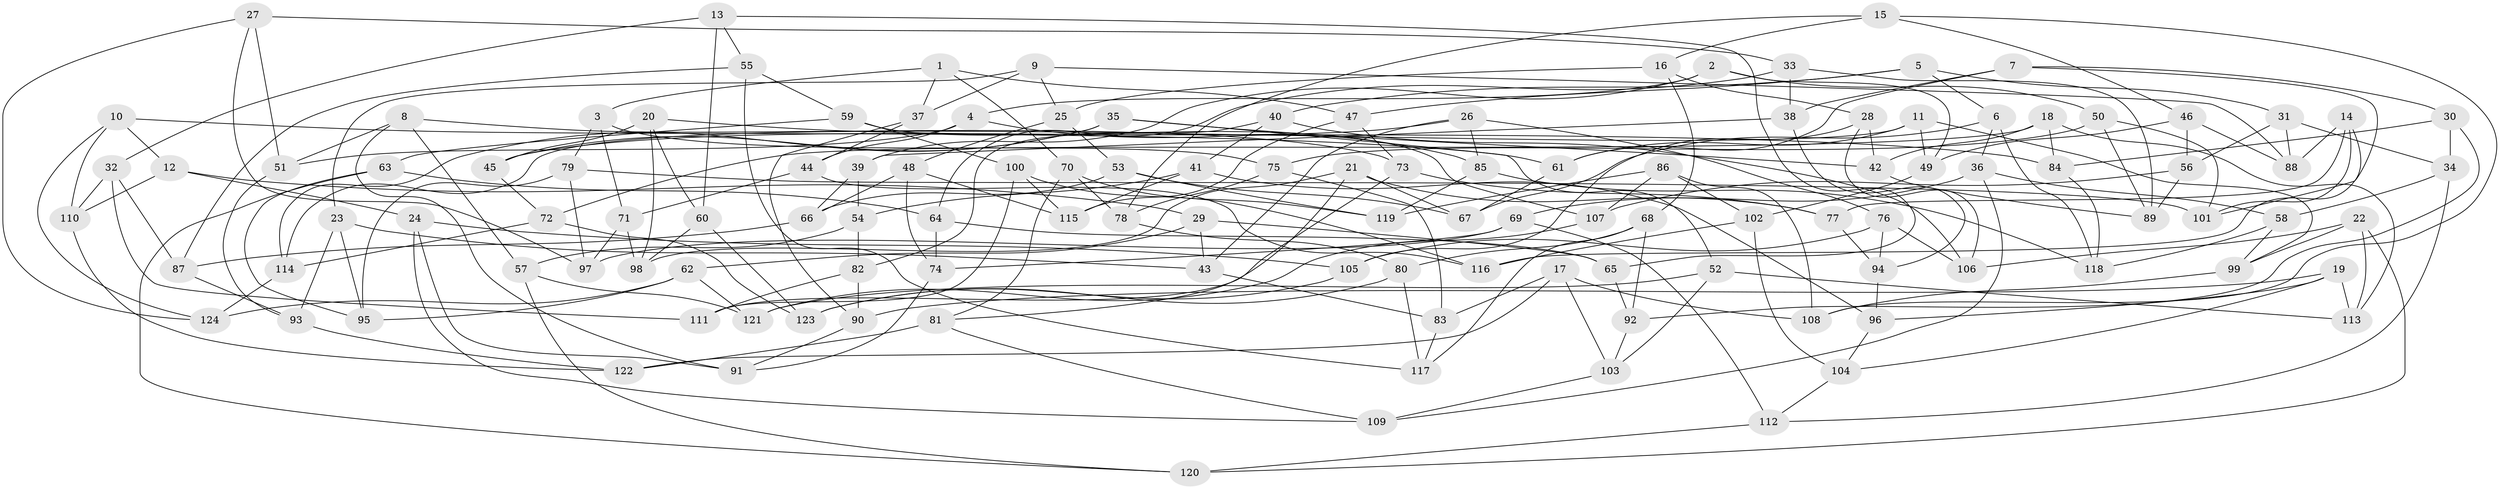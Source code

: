 // Generated by graph-tools (version 1.1) at 2025/56/03/09/25 04:56:23]
// undirected, 124 vertices, 248 edges
graph export_dot {
graph [start="1"]
  node [color=gray90,style=filled];
  1;
  2;
  3;
  4;
  5;
  6;
  7;
  8;
  9;
  10;
  11;
  12;
  13;
  14;
  15;
  16;
  17;
  18;
  19;
  20;
  21;
  22;
  23;
  24;
  25;
  26;
  27;
  28;
  29;
  30;
  31;
  32;
  33;
  34;
  35;
  36;
  37;
  38;
  39;
  40;
  41;
  42;
  43;
  44;
  45;
  46;
  47;
  48;
  49;
  50;
  51;
  52;
  53;
  54;
  55;
  56;
  57;
  58;
  59;
  60;
  61;
  62;
  63;
  64;
  65;
  66;
  67;
  68;
  69;
  70;
  71;
  72;
  73;
  74;
  75;
  76;
  77;
  78;
  79;
  80;
  81;
  82;
  83;
  84;
  85;
  86;
  87;
  88;
  89;
  90;
  91;
  92;
  93;
  94;
  95;
  96;
  97;
  98;
  99;
  100;
  101;
  102;
  103;
  104;
  105;
  106;
  107;
  108;
  109;
  110;
  111;
  112;
  113;
  114;
  115;
  116;
  117;
  118;
  119;
  120;
  121;
  122;
  123;
  124;
  1 -- 37;
  1 -- 47;
  1 -- 70;
  1 -- 3;
  2 -- 49;
  2 -- 39;
  2 -- 50;
  2 -- 4;
  3 -- 71;
  3 -- 75;
  3 -- 79;
  4 -- 51;
  4 -- 44;
  4 -- 85;
  5 -- 40;
  5 -- 47;
  5 -- 6;
  5 -- 31;
  6 -- 118;
  6 -- 67;
  6 -- 36;
  7 -- 101;
  7 -- 30;
  7 -- 38;
  7 -- 61;
  8 -- 91;
  8 -- 51;
  8 -- 57;
  8 -- 73;
  9 -- 88;
  9 -- 25;
  9 -- 23;
  9 -- 37;
  10 -- 61;
  10 -- 110;
  10 -- 12;
  10 -- 124;
  11 -- 61;
  11 -- 114;
  11 -- 49;
  11 -- 99;
  12 -- 24;
  12 -- 110;
  12 -- 29;
  13 -- 65;
  13 -- 32;
  13 -- 55;
  13 -- 60;
  14 -- 88;
  14 -- 116;
  14 -- 77;
  14 -- 101;
  15 -- 108;
  15 -- 78;
  15 -- 46;
  15 -- 16;
  16 -- 28;
  16 -- 25;
  16 -- 68;
  17 -- 83;
  17 -- 108;
  17 -- 103;
  17 -- 122;
  18 -- 42;
  18 -- 84;
  18 -- 72;
  18 -- 113;
  19 -- 96;
  19 -- 90;
  19 -- 104;
  19 -- 113;
  20 -- 98;
  20 -- 45;
  20 -- 60;
  20 -- 84;
  21 -- 81;
  21 -- 98;
  21 -- 77;
  21 -- 67;
  22 -- 120;
  22 -- 106;
  22 -- 113;
  22 -- 99;
  23 -- 95;
  23 -- 43;
  23 -- 93;
  24 -- 105;
  24 -- 91;
  24 -- 109;
  25 -- 53;
  25 -- 48;
  26 -- 76;
  26 -- 85;
  26 -- 43;
  26 -- 45;
  27 -- 51;
  27 -- 33;
  27 -- 97;
  27 -- 124;
  28 -- 42;
  28 -- 105;
  28 -- 106;
  29 -- 43;
  29 -- 65;
  29 -- 62;
  30 -- 92;
  30 -- 84;
  30 -- 34;
  31 -- 56;
  31 -- 88;
  31 -- 34;
  32 -- 111;
  32 -- 110;
  32 -- 87;
  33 -- 38;
  33 -- 64;
  33 -- 89;
  34 -- 112;
  34 -- 58;
  35 -- 52;
  35 -- 42;
  35 -- 45;
  35 -- 114;
  36 -- 109;
  36 -- 69;
  36 -- 58;
  37 -- 44;
  37 -- 90;
  38 -- 39;
  38 -- 94;
  39 -- 54;
  39 -- 66;
  40 -- 106;
  40 -- 82;
  40 -- 41;
  41 -- 96;
  41 -- 115;
  41 -- 54;
  42 -- 89;
  43 -- 83;
  44 -- 71;
  44 -- 116;
  45 -- 72;
  46 -- 56;
  46 -- 88;
  46 -- 49;
  47 -- 73;
  47 -- 115;
  48 -- 115;
  48 -- 74;
  48 -- 66;
  49 -- 102;
  50 -- 75;
  50 -- 89;
  50 -- 101;
  51 -- 93;
  52 -- 113;
  52 -- 121;
  52 -- 103;
  53 -- 66;
  53 -- 67;
  53 -- 119;
  54 -- 82;
  54 -- 57;
  55 -- 117;
  55 -- 59;
  55 -- 87;
  56 -- 89;
  56 -- 107;
  57 -- 121;
  57 -- 120;
  58 -- 99;
  58 -- 118;
  59 -- 107;
  59 -- 100;
  59 -- 63;
  60 -- 98;
  60 -- 123;
  61 -- 67;
  62 -- 95;
  62 -- 121;
  62 -- 124;
  63 -- 95;
  63 -- 120;
  63 -- 64;
  64 -- 74;
  64 -- 65;
  65 -- 92;
  66 -- 87;
  68 -- 80;
  68 -- 117;
  68 -- 92;
  69 -- 97;
  69 -- 112;
  69 -- 74;
  70 -- 119;
  70 -- 81;
  70 -- 78;
  71 -- 97;
  71 -- 98;
  72 -- 123;
  72 -- 114;
  73 -- 77;
  73 -- 111;
  74 -- 91;
  75 -- 78;
  75 -- 83;
  76 -- 105;
  76 -- 106;
  76 -- 94;
  77 -- 94;
  78 -- 80;
  79 -- 97;
  79 -- 101;
  79 -- 95;
  80 -- 123;
  80 -- 117;
  81 -- 122;
  81 -- 109;
  82 -- 90;
  82 -- 111;
  83 -- 117;
  84 -- 118;
  85 -- 119;
  85 -- 118;
  86 -- 119;
  86 -- 108;
  86 -- 107;
  86 -- 102;
  87 -- 93;
  90 -- 91;
  92 -- 103;
  93 -- 122;
  94 -- 96;
  96 -- 104;
  99 -- 108;
  100 -- 111;
  100 -- 115;
  100 -- 116;
  102 -- 104;
  102 -- 116;
  103 -- 109;
  104 -- 112;
  105 -- 123;
  107 -- 121;
  110 -- 122;
  112 -- 120;
  114 -- 124;
}

